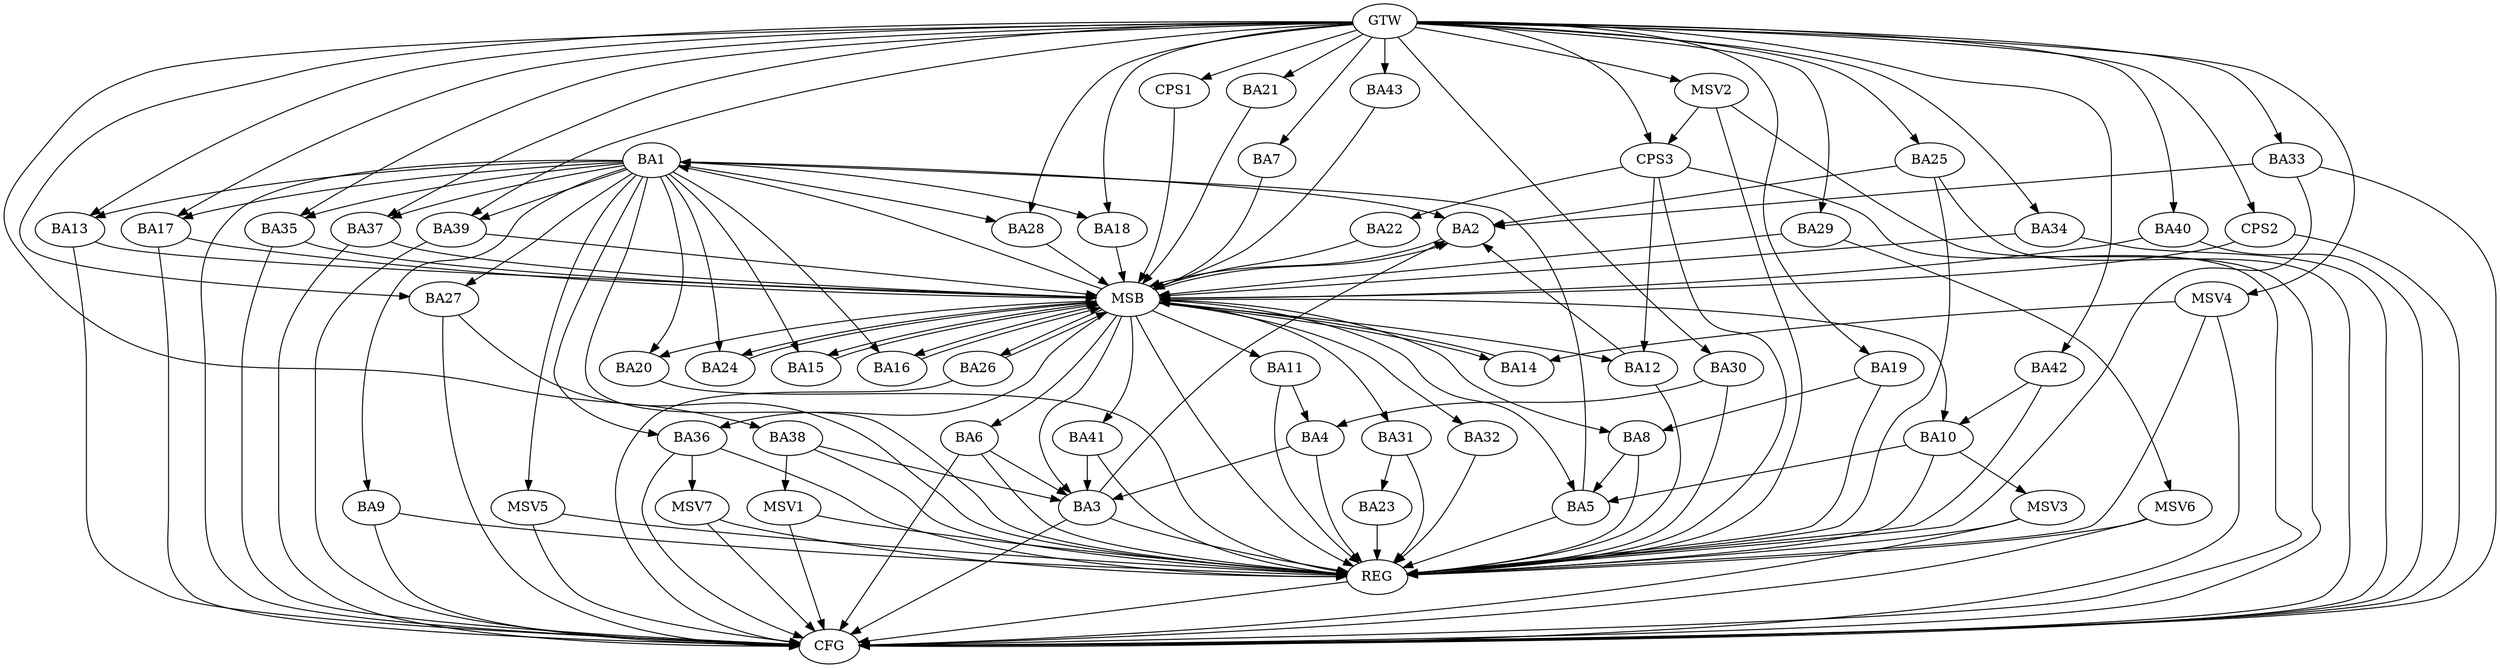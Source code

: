 strict digraph G {
  BA1 [ label="BA1" ];
  BA2 [ label="BA2" ];
  BA3 [ label="BA3" ];
  BA4 [ label="BA4" ];
  BA5 [ label="BA5" ];
  BA6 [ label="BA6" ];
  BA7 [ label="BA7" ];
  BA8 [ label="BA8" ];
  BA9 [ label="BA9" ];
  BA10 [ label="BA10" ];
  BA11 [ label="BA11" ];
  BA12 [ label="BA12" ];
  BA13 [ label="BA13" ];
  BA14 [ label="BA14" ];
  BA15 [ label="BA15" ];
  BA16 [ label="BA16" ];
  BA17 [ label="BA17" ];
  BA18 [ label="BA18" ];
  BA19 [ label="BA19" ];
  BA20 [ label="BA20" ];
  BA21 [ label="BA21" ];
  BA22 [ label="BA22" ];
  BA23 [ label="BA23" ];
  BA24 [ label="BA24" ];
  BA25 [ label="BA25" ];
  BA26 [ label="BA26" ];
  BA27 [ label="BA27" ];
  BA28 [ label="BA28" ];
  BA29 [ label="BA29" ];
  BA30 [ label="BA30" ];
  BA31 [ label="BA31" ];
  BA32 [ label="BA32" ];
  BA33 [ label="BA33" ];
  BA34 [ label="BA34" ];
  BA35 [ label="BA35" ];
  BA36 [ label="BA36" ];
  BA37 [ label="BA37" ];
  BA38 [ label="BA38" ];
  BA39 [ label="BA39" ];
  BA40 [ label="BA40" ];
  BA41 [ label="BA41" ];
  BA42 [ label="BA42" ];
  BA43 [ label="BA43" ];
  CPS1 [ label="CPS1" ];
  CPS2 [ label="CPS2" ];
  CPS3 [ label="CPS3" ];
  GTW [ label="GTW" ];
  REG [ label="REG" ];
  MSB [ label="MSB" ];
  CFG [ label="CFG" ];
  MSV1 [ label="MSV1" ];
  MSV2 [ label="MSV2" ];
  MSV3 [ label="MSV3" ];
  MSV4 [ label="MSV4" ];
  MSV5 [ label="MSV5" ];
  MSV6 [ label="MSV6" ];
  MSV7 [ label="MSV7" ];
  BA1 -> BA2;
  BA3 -> BA2;
  BA4 -> BA3;
  BA5 -> BA1;
  BA6 -> BA3;
  BA8 -> BA5;
  BA10 -> BA5;
  BA11 -> BA4;
  BA12 -> BA2;
  BA19 -> BA8;
  BA25 -> BA2;
  BA30 -> BA4;
  BA31 -> BA23;
  BA33 -> BA2;
  BA38 -> BA3;
  BA41 -> BA3;
  BA42 -> BA10;
  CPS3 -> BA22;
  CPS3 -> BA12;
  GTW -> BA7;
  GTW -> BA13;
  GTW -> BA17;
  GTW -> BA18;
  GTW -> BA19;
  GTW -> BA21;
  GTW -> BA25;
  GTW -> BA27;
  GTW -> BA28;
  GTW -> BA29;
  GTW -> BA30;
  GTW -> BA33;
  GTW -> BA34;
  GTW -> BA35;
  GTW -> BA37;
  GTW -> BA38;
  GTW -> BA39;
  GTW -> BA40;
  GTW -> BA42;
  GTW -> BA43;
  GTW -> CPS1;
  GTW -> CPS2;
  GTW -> CPS3;
  BA1 -> REG;
  BA3 -> REG;
  BA4 -> REG;
  BA5 -> REG;
  BA6 -> REG;
  BA8 -> REG;
  BA9 -> REG;
  BA10 -> REG;
  BA11 -> REG;
  BA12 -> REG;
  BA19 -> REG;
  BA20 -> REG;
  BA23 -> REG;
  BA25 -> REG;
  BA27 -> REG;
  BA30 -> REG;
  BA31 -> REG;
  BA32 -> REG;
  BA33 -> REG;
  BA36 -> REG;
  BA38 -> REG;
  BA41 -> REG;
  BA42 -> REG;
  CPS3 -> REG;
  BA2 -> MSB;
  MSB -> BA1;
  MSB -> REG;
  BA7 -> MSB;
  MSB -> BA5;
  BA13 -> MSB;
  MSB -> BA8;
  BA14 -> MSB;
  MSB -> BA3;
  BA15 -> MSB;
  MSB -> BA10;
  BA16 -> MSB;
  BA17 -> MSB;
  BA18 -> MSB;
  MSB -> BA2;
  BA21 -> MSB;
  BA22 -> MSB;
  BA24 -> MSB;
  MSB -> BA12;
  BA26 -> MSB;
  MSB -> BA16;
  BA28 -> MSB;
  MSB -> BA24;
  BA29 -> MSB;
  MSB -> BA20;
  BA34 -> MSB;
  MSB -> BA14;
  BA35 -> MSB;
  MSB -> BA6;
  BA37 -> MSB;
  MSB -> BA36;
  BA39 -> MSB;
  BA40 -> MSB;
  MSB -> BA32;
  BA43 -> MSB;
  MSB -> BA41;
  CPS1 -> MSB;
  MSB -> BA31;
  MSB -> BA26;
  MSB -> BA11;
  CPS2 -> MSB;
  MSB -> BA15;
  BA34 -> CFG;
  BA35 -> CFG;
  BA39 -> CFG;
  BA37 -> CFG;
  BA13 -> CFG;
  BA1 -> CFG;
  BA27 -> CFG;
  BA40 -> CFG;
  BA33 -> CFG;
  BA26 -> CFG;
  BA9 -> CFG;
  BA36 -> CFG;
  BA17 -> CFG;
  CPS3 -> CFG;
  BA25 -> CFG;
  BA6 -> CFG;
  CPS2 -> CFG;
  BA3 -> CFG;
  REG -> CFG;
  BA1 -> BA36;
  BA1 -> BA13;
  BA1 -> BA18;
  BA1 -> BA15;
  BA1 -> BA20;
  BA1 -> BA39;
  BA1 -> BA9;
  BA1 -> BA24;
  BA1 -> BA28;
  BA1 -> BA17;
  BA1 -> BA16;
  BA1 -> BA27;
  BA1 -> BA35;
  BA1 -> BA37;
  BA38 -> MSV1;
  MSV1 -> REG;
  MSV1 -> CFG;
  MSV2 -> CPS3;
  GTW -> MSV2;
  MSV2 -> REG;
  MSV2 -> CFG;
  BA10 -> MSV3;
  MSV3 -> REG;
  MSV3 -> CFG;
  MSV4 -> BA14;
  GTW -> MSV4;
  MSV4 -> REG;
  MSV4 -> CFG;
  BA1 -> MSV5;
  MSV5 -> REG;
  MSV5 -> CFG;
  BA29 -> MSV6;
  MSV6 -> REG;
  MSV6 -> CFG;
  BA36 -> MSV7;
  MSV7 -> REG;
  MSV7 -> CFG;
}
